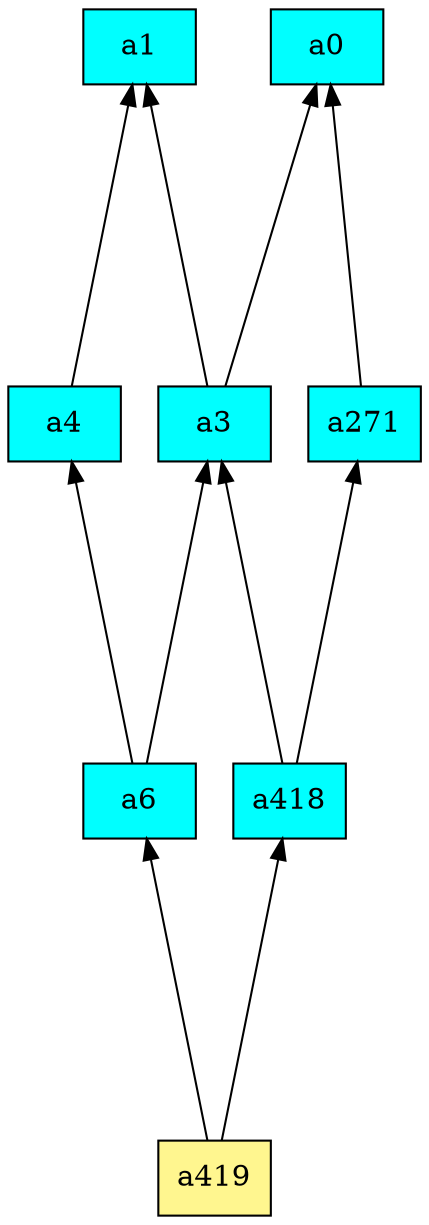 digraph G {
rankdir=BT;ranksep="2.0";
"a419" [shape=record,fillcolor=khaki1,style=filled,label="{a419}"];
"a1" [shape=record,fillcolor=cyan,style=filled,label="{a1}"];
"a271" [shape=record,fillcolor=cyan,style=filled,label="{a271}"];
"a4" [shape=record,fillcolor=cyan,style=filled,label="{a4}"];
"a3" [shape=record,fillcolor=cyan,style=filled,label="{a3}"];
"a6" [shape=record,fillcolor=cyan,style=filled,label="{a6}"];
"a0" [shape=record,fillcolor=cyan,style=filled,label="{a0}"];
"a418" [shape=record,fillcolor=cyan,style=filled,label="{a418}"];
"a419" -> "a6"
"a419" -> "a418"
"a271" -> "a0"
"a4" -> "a1"
"a3" -> "a1"
"a3" -> "a0"
"a6" -> "a4"
"a6" -> "a3"
"a418" -> "a271"
"a418" -> "a3"
}
